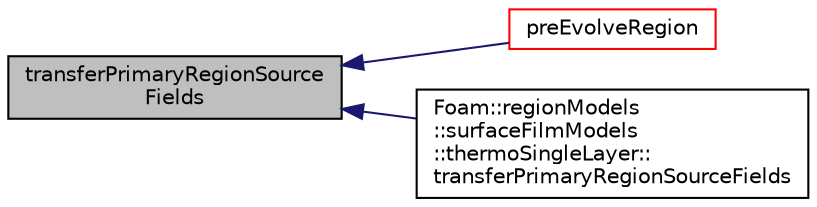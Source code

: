 digraph "transferPrimaryRegionSourceFields"
{
  bgcolor="transparent";
  edge [fontname="Helvetica",fontsize="10",labelfontname="Helvetica",labelfontsize="10"];
  node [fontname="Helvetica",fontsize="10",shape=record];
  rankdir="LR";
  Node481 [label="transferPrimaryRegionSource\lFields",height=0.2,width=0.4,color="black", fillcolor="grey75", style="filled", fontcolor="black"];
  Node481 -> Node482 [dir="back",color="midnightblue",fontsize="10",style="solid",fontname="Helvetica"];
  Node482 [label="preEvolveRegion",height=0.2,width=0.4,color="red",URL="$a30117.html#a97f68fddfa332c08747b539aa08b04f0",tooltip="Pre-evolve film hook. "];
  Node481 -> Node484 [dir="back",color="midnightblue",fontsize="10",style="solid",fontname="Helvetica"];
  Node484 [label="Foam::regionModels\l::surfaceFilmModels\l::thermoSingleLayer::\ltransferPrimaryRegionSourceFields",height=0.2,width=0.4,color="black",URL="$a30265.html#ad280476804f72e6d48d182e2d0814a46",tooltip="Transfer source fields from the primary region to the film region. "];
}
